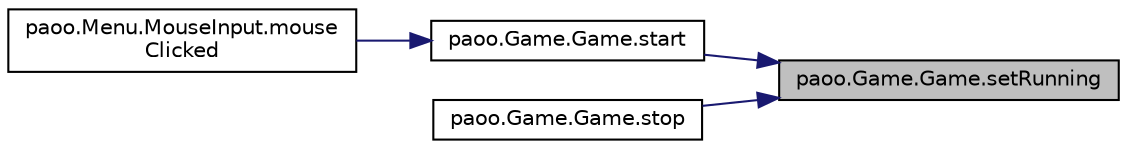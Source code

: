 digraph "paoo.Game.Game.setRunning"
{
 // LATEX_PDF_SIZE
  edge [fontname="Helvetica",fontsize="10",labelfontname="Helvetica",labelfontsize="10"];
  node [fontname="Helvetica",fontsize="10",shape=record];
  rankdir="RL";
  Node180 [label="paoo.Game.Game.setRunning",height=0.2,width=0.4,color="black", fillcolor="grey75", style="filled", fontcolor="black",tooltip=" "];
  Node180 -> Node181 [dir="back",color="midnightblue",fontsize="10",style="solid",fontname="Helvetica"];
  Node181 [label="paoo.Game.Game.start",height=0.2,width=0.4,color="black", fillcolor="white", style="filled",URL="$classpaoo_1_1_game_1_1_game.html#a14e181d8b940b0c7e29a8f4b9415168a",tooltip=" "];
  Node181 -> Node182 [dir="back",color="midnightblue",fontsize="10",style="solid",fontname="Helvetica"];
  Node182 [label="paoo.Menu.MouseInput.mouse\lClicked",height=0.2,width=0.4,color="black", fillcolor="white", style="filled",URL="$classpaoo_1_1_menu_1_1_mouse_input.html#a451095ef489f36aaf1ea7c3c9df44627",tooltip=" "];
  Node180 -> Node183 [dir="back",color="midnightblue",fontsize="10",style="solid",fontname="Helvetica"];
  Node183 [label="paoo.Game.Game.stop",height=0.2,width=0.4,color="black", fillcolor="white", style="filled",URL="$classpaoo_1_1_game_1_1_game.html#a807acbc67f366aed84e5df5fc0f51e14",tooltip=" "];
}
